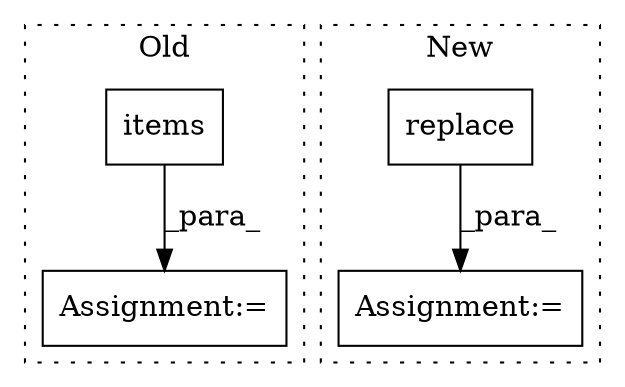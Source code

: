 digraph G {
subgraph cluster0 {
1 [label="items" a="32" s="1757" l="7" shape="box"];
3 [label="Assignment:=" a="7" s="1664,1764" l="74,2" shape="box"];
label = "Old";
style="dotted";
}
subgraph cluster1 {
2 [label="replace" a="32" s="1687,1711" l="8,1" shape="box"];
4 [label="Assignment:=" a="7" s="1681" l="1" shape="box"];
label = "New";
style="dotted";
}
1 -> 3 [label="_para_"];
2 -> 4 [label="_para_"];
}